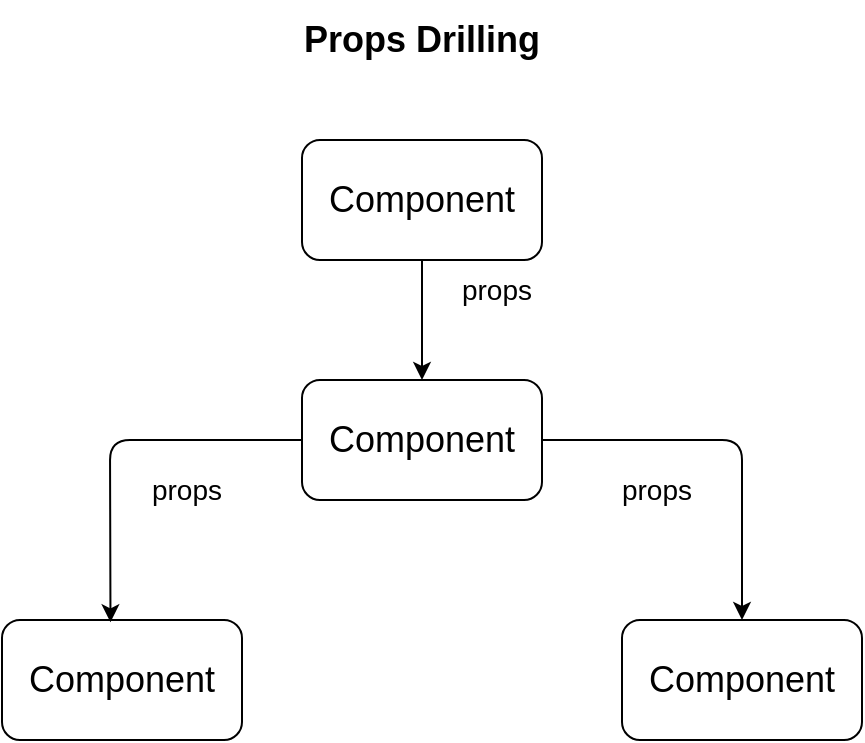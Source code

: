 <mxfile>
    <diagram id="q7yzLcji8X_oZluLJt9G" name="Props Drilling">
        <mxGraphModel dx="1073" dy="406" grid="1" gridSize="10" guides="1" tooltips="1" connect="1" arrows="1" fold="1" page="1" pageScale="1" pageWidth="850" pageHeight="1100" math="0" shadow="0">
            <root>
                <mxCell id="0"/>
                <mxCell id="1" parent="0"/>
                <mxCell id="JT-jri5FY0mSZ1LvSIW6-11" value="" style="group" parent="1" vertex="1" connectable="0">
                    <mxGeometry x="210" y="220" width="430" height="370" as="geometry"/>
                </mxCell>
                <mxCell id="4" value="&lt;font style=&quot;font-size: 18px&quot;&gt;&lt;b&gt;Props Drilling&lt;/b&gt;&lt;/font&gt;" style="text;html=1;strokeColor=none;fillColor=none;align=center;verticalAlign=middle;whiteSpace=wrap;rounded=0;" parent="JT-jri5FY0mSZ1LvSIW6-11" vertex="1">
                    <mxGeometry x="125" width="170" height="40" as="geometry"/>
                </mxCell>
                <mxCell id="5" value="Component" style="rounded=1;whiteSpace=wrap;html=1;fontSize=18;" parent="JT-jri5FY0mSZ1LvSIW6-11" vertex="1">
                    <mxGeometry x="150" y="70" width="120" height="60" as="geometry"/>
                </mxCell>
                <mxCell id="6" value="Component" style="rounded=1;whiteSpace=wrap;html=1;fontSize=18;" parent="JT-jri5FY0mSZ1LvSIW6-11" vertex="1">
                    <mxGeometry x="150" y="190" width="120" height="60" as="geometry"/>
                </mxCell>
                <mxCell id="7" style="edgeStyle=none;html=1;entryX=0.5;entryY=0;entryDx=0;entryDy=0;fontSize=18;" parent="JT-jri5FY0mSZ1LvSIW6-11" source="5" target="6" edge="1">
                    <mxGeometry relative="1" as="geometry"/>
                </mxCell>
                <mxCell id="8" value="Component" style="rounded=1;whiteSpace=wrap;html=1;fontSize=18;" parent="JT-jri5FY0mSZ1LvSIW6-11" vertex="1">
                    <mxGeometry x="310" y="310" width="120" height="60" as="geometry"/>
                </mxCell>
                <mxCell id="9" style="edgeStyle=none;html=1;fontSize=18;entryX=0.5;entryY=0;entryDx=0;entryDy=0;" parent="JT-jri5FY0mSZ1LvSIW6-11" source="6" target="8" edge="1">
                    <mxGeometry relative="1" as="geometry">
                        <mxPoint x="390" y="220" as="targetPoint"/>
                        <Array as="points">
                            <mxPoint x="370" y="220"/>
                        </Array>
                    </mxGeometry>
                </mxCell>
                <mxCell id="10" value="Component" style="rounded=1;whiteSpace=wrap;html=1;fontSize=18;" parent="JT-jri5FY0mSZ1LvSIW6-11" vertex="1">
                    <mxGeometry y="310" width="120" height="60" as="geometry"/>
                </mxCell>
                <mxCell id="11" style="edgeStyle=none;html=1;entryX=0.452;entryY=0.019;entryDx=0;entryDy=0;entryPerimeter=0;fontSize=18;" parent="JT-jri5FY0mSZ1LvSIW6-11" source="6" target="10" edge="1">
                    <mxGeometry relative="1" as="geometry">
                        <Array as="points">
                            <mxPoint x="54" y="220"/>
                        </Array>
                    </mxGeometry>
                </mxCell>
                <mxCell id="iGTgO03z2BztebOAClHQ-11" value="&lt;font style=&quot;font-size: 14px&quot;&gt;props&lt;/font&gt;" style="text;html=1;strokeColor=none;fillColor=none;align=center;verticalAlign=middle;whiteSpace=wrap;rounded=0;" parent="JT-jri5FY0mSZ1LvSIW6-11" vertex="1">
                    <mxGeometry x="215" y="130" width="65" height="30" as="geometry"/>
                </mxCell>
                <mxCell id="iGTgO03z2BztebOAClHQ-12" value="&lt;font style=&quot;font-size: 14px&quot;&gt;props&lt;/font&gt;" style="text;html=1;strokeColor=none;fillColor=none;align=center;verticalAlign=middle;whiteSpace=wrap;rounded=0;" parent="JT-jri5FY0mSZ1LvSIW6-11" vertex="1">
                    <mxGeometry x="295" y="230" width="65" height="30" as="geometry"/>
                </mxCell>
                <mxCell id="iGTgO03z2BztebOAClHQ-13" value="&lt;font style=&quot;font-size: 14px&quot;&gt;props&lt;/font&gt;" style="text;html=1;strokeColor=none;fillColor=none;align=center;verticalAlign=middle;whiteSpace=wrap;rounded=0;" parent="JT-jri5FY0mSZ1LvSIW6-11" vertex="1">
                    <mxGeometry x="60" y="230" width="65" height="30" as="geometry"/>
                </mxCell>
            </root>
        </mxGraphModel>
    </diagram>
    <diagram name="State Management" id="8t_1OHwblr8OMsOQNYnS">
        <mxGraphModel dx="1073" dy="406" grid="1" gridSize="10" guides="1" tooltips="1" connect="1" arrows="1" fold="1" page="1" pageScale="1" pageWidth="850" pageHeight="1100" math="0" shadow="0">
            <root>
                <mxCell id="vyCbU-vuIrlbdeBc6m6Y-0"/>
                <mxCell id="vyCbU-vuIrlbdeBc6m6Y-1" parent="vyCbU-vuIrlbdeBc6m6Y-0"/>
                <mxCell id="vyCbU-vuIrlbdeBc6m6Y-2" value="&lt;font style=&quot;font-size: 18px&quot;&gt;&lt;b&gt;State Management&lt;/b&gt;&lt;/font&gt;" style="text;html=1;strokeColor=none;fillColor=none;align=center;verticalAlign=middle;whiteSpace=wrap;rounded=0;" parent="vyCbU-vuIrlbdeBc6m6Y-1" vertex="1">
                    <mxGeometry x="335" y="260" width="170" height="40" as="geometry"/>
                </mxCell>
                <mxCell id="vyCbU-vuIrlbdeBc6m6Y-3" style="edgeStyle=none;html=1;entryX=0.5;entryY=0;entryDx=0;entryDy=0;fontSize=18;" parent="vyCbU-vuIrlbdeBc6m6Y-1" source="vyCbU-vuIrlbdeBc6m6Y-4" target="vyCbU-vuIrlbdeBc6m6Y-7" edge="1">
                    <mxGeometry relative="1" as="geometry"/>
                </mxCell>
                <mxCell id="vyCbU-vuIrlbdeBc6m6Y-4" value="Redux" style="rounded=1;whiteSpace=wrap;html=1;fontSize=18;" parent="vyCbU-vuIrlbdeBc6m6Y-1" vertex="1">
                    <mxGeometry x="360" y="330" width="120" height="60" as="geometry"/>
                </mxCell>
                <mxCell id="vyCbU-vuIrlbdeBc6m6Y-5" style="edgeStyle=none;html=1;fontSize=18;entryX=0.5;entryY=0;entryDx=0;entryDy=0;" parent="vyCbU-vuIrlbdeBc6m6Y-1" target="vyCbU-vuIrlbdeBc6m6Y-8" edge="1">
                    <mxGeometry relative="1" as="geometry">
                        <mxPoint x="600" y="440" as="targetPoint"/>
                        <mxPoint x="420" y="440" as="sourcePoint"/>
                        <Array as="points">
                            <mxPoint x="580" y="440"/>
                        </Array>
                    </mxGeometry>
                </mxCell>
                <mxCell id="vyCbU-vuIrlbdeBc6m6Y-6" style="edgeStyle=none;html=1;entryX=0.452;entryY=0.019;entryDx=0;entryDy=0;entryPerimeter=0;fontSize=18;" parent="vyCbU-vuIrlbdeBc6m6Y-1" target="vyCbU-vuIrlbdeBc6m6Y-9" edge="1">
                    <mxGeometry relative="1" as="geometry">
                        <mxPoint x="430" y="440" as="sourcePoint"/>
                        <Array as="points">
                            <mxPoint x="254" y="440"/>
                        </Array>
                    </mxGeometry>
                </mxCell>
                <mxCell id="vyCbU-vuIrlbdeBc6m6Y-7" value="Component" style="rounded=1;whiteSpace=wrap;html=1;fontSize=18;" parent="vyCbU-vuIrlbdeBc6m6Y-1" vertex="1">
                    <mxGeometry x="360" y="600" width="120" height="60" as="geometry"/>
                </mxCell>
                <mxCell id="vyCbU-vuIrlbdeBc6m6Y-8" value="Component" style="rounded=1;whiteSpace=wrap;html=1;fontSize=18;" parent="vyCbU-vuIrlbdeBc6m6Y-1" vertex="1">
                    <mxGeometry x="520" y="530" width="120" height="60" as="geometry"/>
                </mxCell>
                <mxCell id="vyCbU-vuIrlbdeBc6m6Y-9" value="Component" style="rounded=1;whiteSpace=wrap;html=1;fontSize=18;" parent="vyCbU-vuIrlbdeBc6m6Y-1" vertex="1">
                    <mxGeometry x="200" y="530" width="120" height="60" as="geometry"/>
                </mxCell>
            </root>
        </mxGraphModel>
    </diagram>
    <diagram name="All" id="xEl1tPG7Ef54Eu7crx2p">
        <mxGraphModel dx="1072" dy="434" grid="1" gridSize="10" guides="1" tooltips="1" connect="1" arrows="1" fold="1" page="1" pageScale="1" pageWidth="850" pageHeight="1100" math="0" shadow="0">
            <root>
                <mxCell id="wSnOHmd4NZO43CEivaGH-0"/>
                <mxCell id="wSnOHmd4NZO43CEivaGH-1" parent="wSnOHmd4NZO43CEivaGH-0"/>
                <mxCell id="wSnOHmd4NZO43CEivaGH-10" value="" style="group" parent="wSnOHmd4NZO43CEivaGH-1" vertex="1" connectable="0">
                    <mxGeometry x="480" y="270" width="322.3" height="293" as="geometry"/>
                </mxCell>
                <mxCell id="wSnOHmd4NZO43CEivaGH-8" value="&lt;span style=&quot;font-size: 14px&quot;&gt;Component&lt;/span&gt;" style="rounded=1;whiteSpace=wrap;html=1;fontSize=18;" parent="wSnOHmd4NZO43CEivaGH-10" vertex="1">
                    <mxGeometry x="234.4" y="197.775" width="87.9" height="43.95" as="geometry"/>
                </mxCell>
                <mxCell id="TXak43xirqwGPLJnymRw-12" value="&lt;font style=&quot;font-size: 18px&quot;&gt;&lt;b&gt;State Management&lt;/b&gt;&lt;/font&gt;" style="text;html=1;strokeColor=none;fillColor=none;align=center;verticalAlign=middle;whiteSpace=wrap;rounded=0;" parent="wSnOHmd4NZO43CEivaGH-10" vertex="1">
                    <mxGeometry x="70" width="190" height="31.78" as="geometry"/>
                </mxCell>
                <mxCell id="TXak43xirqwGPLJnymRw-0" value="" style="group" parent="wSnOHmd4NZO43CEivaGH-1" vertex="1" connectable="0">
                    <mxGeometry x="40" y="260" width="341.68" height="294" as="geometry"/>
                </mxCell>
                <mxCell id="TXak43xirqwGPLJnymRw-1" value="&lt;font style=&quot;font-size: 18px&quot;&gt;&lt;b&gt;Props Drilling&lt;/b&gt;&lt;/font&gt;" style="text;html=1;strokeColor=none;fillColor=none;align=center;verticalAlign=middle;whiteSpace=wrap;rounded=0;" parent="TXak43xirqwGPLJnymRw-0" vertex="1">
                    <mxGeometry x="99.326" width="135.083" height="31.784" as="geometry"/>
                </mxCell>
                <mxCell id="TXak43xirqwGPLJnymRw-2" value="&lt;font style=&quot;font-size: 14px&quot;&gt;Component&lt;/font&gt;" style="rounded=1;whiteSpace=wrap;html=1;fontSize=18;" parent="TXak43xirqwGPLJnymRw-0" vertex="1">
                    <mxGeometry x="119.191" y="55.622" width="95.353" height="47.676" as="geometry"/>
                </mxCell>
                <mxCell id="TXak43xirqwGPLJnymRw-3" value="&lt;span style=&quot;font-size: 14px&quot;&gt;Component&lt;/span&gt;" style="rounded=1;whiteSpace=wrap;html=1;fontSize=18;" parent="TXak43xirqwGPLJnymRw-0" vertex="1">
                    <mxGeometry x="119.191" y="150.973" width="95.353" height="47.676" as="geometry"/>
                </mxCell>
                <mxCell id="TXak43xirqwGPLJnymRw-4" style="edgeStyle=none;html=1;entryX=0.5;entryY=0;entryDx=0;entryDy=0;fontSize=18;" parent="TXak43xirqwGPLJnymRw-0" source="TXak43xirqwGPLJnymRw-2" target="TXak43xirqwGPLJnymRw-3" edge="1">
                    <mxGeometry relative="1" as="geometry"/>
                </mxCell>
                <mxCell id="TXak43xirqwGPLJnymRw-5" value="&lt;span style=&quot;font-size: 14px&quot;&gt;Component&lt;/span&gt;" style="rounded=1;whiteSpace=wrap;html=1;fontSize=18;" parent="TXak43xirqwGPLJnymRw-0" vertex="1">
                    <mxGeometry x="246.327" y="246.324" width="95.353" height="47.676" as="geometry"/>
                </mxCell>
                <mxCell id="TXak43xirqwGPLJnymRw-6" style="edgeStyle=none;html=1;fontSize=18;entryX=0.5;entryY=0;entryDx=0;entryDy=0;" parent="TXak43xirqwGPLJnymRw-0" source="TXak43xirqwGPLJnymRw-3" target="TXak43xirqwGPLJnymRw-5" edge="1">
                    <mxGeometry relative="1" as="geometry">
                        <mxPoint x="309.896" y="174.811" as="targetPoint"/>
                        <Array as="points">
                            <mxPoint x="294.004" y="174.811"/>
                        </Array>
                    </mxGeometry>
                </mxCell>
                <mxCell id="TXak43xirqwGPLJnymRw-7" value="&lt;span style=&quot;font-size: 14px&quot;&gt;Component&lt;/span&gt;" style="rounded=1;whiteSpace=wrap;html=1;fontSize=18;" parent="TXak43xirqwGPLJnymRw-0" vertex="1">
                    <mxGeometry y="246.324" width="95.353" height="47.676" as="geometry"/>
                </mxCell>
                <mxCell id="TXak43xirqwGPLJnymRw-8" style="edgeStyle=none;html=1;entryX=0.452;entryY=0.019;entryDx=0;entryDy=0;entryPerimeter=0;fontSize=18;" parent="TXak43xirqwGPLJnymRw-0" source="TXak43xirqwGPLJnymRw-3" target="TXak43xirqwGPLJnymRw-7" edge="1">
                    <mxGeometry relative="1" as="geometry">
                        <Array as="points">
                            <mxPoint x="42.909" y="174.811"/>
                        </Array>
                    </mxGeometry>
                </mxCell>
                <mxCell id="TXak43xirqwGPLJnymRw-9" value="&lt;font style=&quot;font-size: 14px&quot;&gt;props&lt;/font&gt;" style="text;html=1;strokeColor=none;fillColor=none;align=center;verticalAlign=middle;whiteSpace=wrap;rounded=0;" parent="TXak43xirqwGPLJnymRw-0" vertex="1">
                    <mxGeometry x="170.84" y="103.297" width="51.649" height="23.838" as="geometry"/>
                </mxCell>
                <mxCell id="TXak43xirqwGPLJnymRw-10" value="&lt;font style=&quot;font-size: 14px&quot;&gt;props&lt;/font&gt;" style="text;html=1;strokeColor=none;fillColor=none;align=center;verticalAlign=middle;whiteSpace=wrap;rounded=0;" parent="TXak43xirqwGPLJnymRw-0" vertex="1">
                    <mxGeometry x="234.408" y="182.757" width="51.649" height="23.838" as="geometry"/>
                </mxCell>
                <mxCell id="TXak43xirqwGPLJnymRw-11" value="&lt;font style=&quot;font-size: 14px&quot;&gt;props&lt;/font&gt;" style="text;html=1;strokeColor=none;fillColor=none;align=center;verticalAlign=middle;whiteSpace=wrap;rounded=0;" parent="TXak43xirqwGPLJnymRw-0" vertex="1">
                    <mxGeometry x="47.676" y="182.757" width="51.649" height="23.838" as="geometry"/>
                </mxCell>
                <mxCell id="wSnOHmd4NZO43CEivaGH-4" value="Redux" style="rounded=1;whiteSpace=wrap;html=1;fontSize=18;" parent="wSnOHmd4NZO43CEivaGH-1" vertex="1">
                    <mxGeometry x="597.2" y="321.275" width="87.9" height="43.95" as="geometry"/>
                </mxCell>
                <mxCell id="wSnOHmd4NZO43CEivaGH-5" style="edgeStyle=none;html=1;fontSize=18;entryX=0.5;entryY=0;entryDx=0;entryDy=0;" parent="wSnOHmd4NZO43CEivaGH-1" edge="1">
                    <mxGeometry relative="1" as="geometry">
                        <mxPoint x="758.35" y="467.775" as="targetPoint"/>
                        <mxPoint x="641.15" y="401.85" as="sourcePoint"/>
                        <Array as="points">
                            <mxPoint x="758.35" y="401.85"/>
                        </Array>
                    </mxGeometry>
                </mxCell>
                <mxCell id="wSnOHmd4NZO43CEivaGH-6" style="edgeStyle=none;html=1;entryX=0.452;entryY=0.019;entryDx=0;entryDy=0;entryPerimeter=0;fontSize=18;" parent="wSnOHmd4NZO43CEivaGH-1" target="wSnOHmd4NZO43CEivaGH-9" edge="1">
                    <mxGeometry relative="1" as="geometry">
                        <mxPoint x="648.475" y="401.85" as="sourcePoint"/>
                        <Array as="points">
                            <mxPoint x="519.555" y="401.85"/>
                        </Array>
                    </mxGeometry>
                </mxCell>
                <mxCell id="wSnOHmd4NZO43CEivaGH-7" value="&lt;span style=&quot;font-size: 14px&quot;&gt;Component&lt;/span&gt;" style="rounded=1;whiteSpace=wrap;html=1;fontSize=18;" parent="wSnOHmd4NZO43CEivaGH-1" vertex="1">
                    <mxGeometry x="597.2" y="519.05" width="87.9" height="43.95" as="geometry"/>
                </mxCell>
                <mxCell id="wSnOHmd4NZO43CEivaGH-3" style="edgeStyle=none;html=1;entryX=0.5;entryY=0;entryDx=0;entryDy=0;fontSize=18;" parent="wSnOHmd4NZO43CEivaGH-1" source="wSnOHmd4NZO43CEivaGH-4" target="wSnOHmd4NZO43CEivaGH-7" edge="1">
                    <mxGeometry relative="1" as="geometry"/>
                </mxCell>
                <mxCell id="wSnOHmd4NZO43CEivaGH-9" value="&lt;span style=&quot;font-size: 14px&quot;&gt;Component&lt;/span&gt;" style="rounded=1;whiteSpace=wrap;html=1;fontSize=18;" parent="wSnOHmd4NZO43CEivaGH-1" vertex="1">
                    <mxGeometry x="480" y="467.775" width="87.9" height="43.95" as="geometry"/>
                </mxCell>
            </root>
        </mxGraphModel>
    </diagram>
</mxfile>